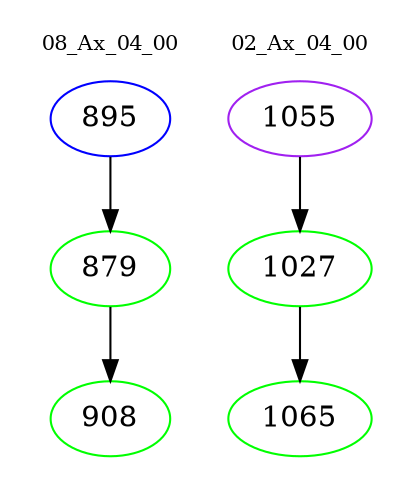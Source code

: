 digraph{
subgraph cluster_0 {
color = white
label = "08_Ax_04_00";
fontsize=10;
T0_895 [label="895", color="blue"]
T0_895 -> T0_879 [color="black"]
T0_879 [label="879", color="green"]
T0_879 -> T0_908 [color="black"]
T0_908 [label="908", color="green"]
}
subgraph cluster_1 {
color = white
label = "02_Ax_04_00";
fontsize=10;
T1_1055 [label="1055", color="purple"]
T1_1055 -> T1_1027 [color="black"]
T1_1027 [label="1027", color="green"]
T1_1027 -> T1_1065 [color="black"]
T1_1065 [label="1065", color="green"]
}
}
